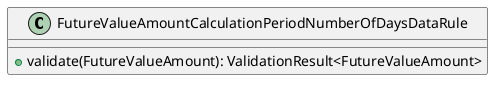 @startuml

    class FutureValueAmountCalculationPeriodNumberOfDaysDataRule [[FutureValueAmountCalculationPeriodNumberOfDaysDataRule.html]] {
        +validate(FutureValueAmount): ValidationResult<FutureValueAmount>
    }

@enduml
